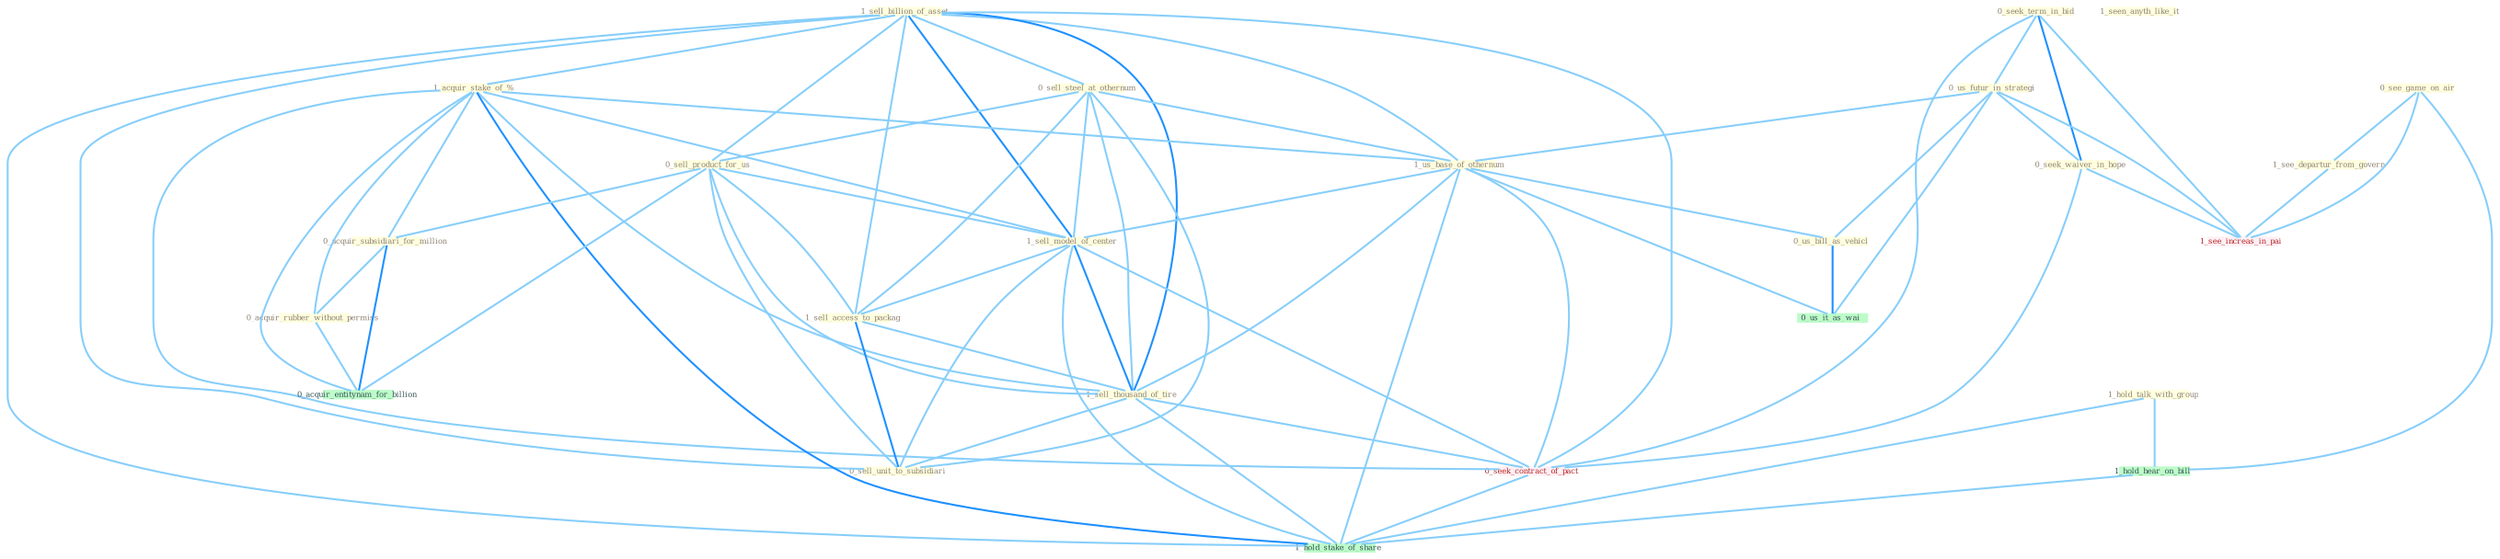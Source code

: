 Graph G{ 
    node
    [shape=polygon,style=filled,width=.5,height=.06,color="#BDFCC9",fixedsize=true,fontsize=4,
    fontcolor="#2f4f4f"];
    {node
    [color="#ffffe0", fontcolor="#8b7d6b"] "1_sell_billion_of_asset " "0_sell_steel_at_othernum " "0_seek_term_in_bid " "1_acquir_stake_of_% " "0_sell_product_for_us " "0_acquir_subsidiari_for_million " "0_us_futur_in_strategi " "1_us_base_of_othernum " "1_sell_model_of_center " "1_sell_access_to_packag " "0_see_game_on_air " "1_hold_talk_with_group " "1_see_departur_from_govern " "1_sell_thousand_of_tire " "1_seen_anyth_like_it " "0_acquir_rubber_without_permiss " "0_sell_unit_to_subsidiari " "0_seek_waiver_in_hope " "0_us_bill_as_vehicl "}
{node [color="#fff0f5", fontcolor="#b22222"] "0_seek_contract_of_pact " "1_see_increas_in_pai "}
edge [color="#B0E2FF"];

	"1_sell_billion_of_asset " -- "0_sell_steel_at_othernum " [w="1", color="#87cefa" ];
	"1_sell_billion_of_asset " -- "1_acquir_stake_of_% " [w="1", color="#87cefa" ];
	"1_sell_billion_of_asset " -- "0_sell_product_for_us " [w="1", color="#87cefa" ];
	"1_sell_billion_of_asset " -- "1_us_base_of_othernum " [w="1", color="#87cefa" ];
	"1_sell_billion_of_asset " -- "1_sell_model_of_center " [w="2", color="#1e90ff" , len=0.8];
	"1_sell_billion_of_asset " -- "1_sell_access_to_packag " [w="1", color="#87cefa" ];
	"1_sell_billion_of_asset " -- "1_sell_thousand_of_tire " [w="2", color="#1e90ff" , len=0.8];
	"1_sell_billion_of_asset " -- "0_sell_unit_to_subsidiari " [w="1", color="#87cefa" ];
	"1_sell_billion_of_asset " -- "0_seek_contract_of_pact " [w="1", color="#87cefa" ];
	"1_sell_billion_of_asset " -- "1_hold_stake_of_share " [w="1", color="#87cefa" ];
	"0_sell_steel_at_othernum " -- "0_sell_product_for_us " [w="1", color="#87cefa" ];
	"0_sell_steel_at_othernum " -- "1_us_base_of_othernum " [w="1", color="#87cefa" ];
	"0_sell_steel_at_othernum " -- "1_sell_model_of_center " [w="1", color="#87cefa" ];
	"0_sell_steel_at_othernum " -- "1_sell_access_to_packag " [w="1", color="#87cefa" ];
	"0_sell_steel_at_othernum " -- "1_sell_thousand_of_tire " [w="1", color="#87cefa" ];
	"0_sell_steel_at_othernum " -- "0_sell_unit_to_subsidiari " [w="1", color="#87cefa" ];
	"0_seek_term_in_bid " -- "0_us_futur_in_strategi " [w="1", color="#87cefa" ];
	"0_seek_term_in_bid " -- "0_seek_waiver_in_hope " [w="2", color="#1e90ff" , len=0.8];
	"0_seek_term_in_bid " -- "0_seek_contract_of_pact " [w="1", color="#87cefa" ];
	"0_seek_term_in_bid " -- "1_see_increas_in_pai " [w="1", color="#87cefa" ];
	"1_acquir_stake_of_% " -- "0_acquir_subsidiari_for_million " [w="1", color="#87cefa" ];
	"1_acquir_stake_of_% " -- "1_us_base_of_othernum " [w="1", color="#87cefa" ];
	"1_acquir_stake_of_% " -- "1_sell_model_of_center " [w="1", color="#87cefa" ];
	"1_acquir_stake_of_% " -- "1_sell_thousand_of_tire " [w="1", color="#87cefa" ];
	"1_acquir_stake_of_% " -- "0_acquir_rubber_without_permiss " [w="1", color="#87cefa" ];
	"1_acquir_stake_of_% " -- "0_seek_contract_of_pact " [w="1", color="#87cefa" ];
	"1_acquir_stake_of_% " -- "0_acquir_entitynam_for_billion " [w="1", color="#87cefa" ];
	"1_acquir_stake_of_% " -- "1_hold_stake_of_share " [w="2", color="#1e90ff" , len=0.8];
	"0_sell_product_for_us " -- "0_acquir_subsidiari_for_million " [w="1", color="#87cefa" ];
	"0_sell_product_for_us " -- "1_sell_model_of_center " [w="1", color="#87cefa" ];
	"0_sell_product_for_us " -- "1_sell_access_to_packag " [w="1", color="#87cefa" ];
	"0_sell_product_for_us " -- "1_sell_thousand_of_tire " [w="1", color="#87cefa" ];
	"0_sell_product_for_us " -- "0_sell_unit_to_subsidiari " [w="1", color="#87cefa" ];
	"0_sell_product_for_us " -- "0_acquir_entitynam_for_billion " [w="1", color="#87cefa" ];
	"0_acquir_subsidiari_for_million " -- "0_acquir_rubber_without_permiss " [w="1", color="#87cefa" ];
	"0_acquir_subsidiari_for_million " -- "0_acquir_entitynam_for_billion " [w="2", color="#1e90ff" , len=0.8];
	"0_us_futur_in_strategi " -- "1_us_base_of_othernum " [w="1", color="#87cefa" ];
	"0_us_futur_in_strategi " -- "0_seek_waiver_in_hope " [w="1", color="#87cefa" ];
	"0_us_futur_in_strategi " -- "0_us_bill_as_vehicl " [w="1", color="#87cefa" ];
	"0_us_futur_in_strategi " -- "0_us_it_as_wai " [w="1", color="#87cefa" ];
	"0_us_futur_in_strategi " -- "1_see_increas_in_pai " [w="1", color="#87cefa" ];
	"1_us_base_of_othernum " -- "1_sell_model_of_center " [w="1", color="#87cefa" ];
	"1_us_base_of_othernum " -- "1_sell_thousand_of_tire " [w="1", color="#87cefa" ];
	"1_us_base_of_othernum " -- "0_us_bill_as_vehicl " [w="1", color="#87cefa" ];
	"1_us_base_of_othernum " -- "0_seek_contract_of_pact " [w="1", color="#87cefa" ];
	"1_us_base_of_othernum " -- "0_us_it_as_wai " [w="1", color="#87cefa" ];
	"1_us_base_of_othernum " -- "1_hold_stake_of_share " [w="1", color="#87cefa" ];
	"1_sell_model_of_center " -- "1_sell_access_to_packag " [w="1", color="#87cefa" ];
	"1_sell_model_of_center " -- "1_sell_thousand_of_tire " [w="2", color="#1e90ff" , len=0.8];
	"1_sell_model_of_center " -- "0_sell_unit_to_subsidiari " [w="1", color="#87cefa" ];
	"1_sell_model_of_center " -- "0_seek_contract_of_pact " [w="1", color="#87cefa" ];
	"1_sell_model_of_center " -- "1_hold_stake_of_share " [w="1", color="#87cefa" ];
	"1_sell_access_to_packag " -- "1_sell_thousand_of_tire " [w="1", color="#87cefa" ];
	"1_sell_access_to_packag " -- "0_sell_unit_to_subsidiari " [w="2", color="#1e90ff" , len=0.8];
	"0_see_game_on_air " -- "1_see_departur_from_govern " [w="1", color="#87cefa" ];
	"0_see_game_on_air " -- "1_see_increas_in_pai " [w="1", color="#87cefa" ];
	"0_see_game_on_air " -- "1_hold_hear_on_bill " [w="1", color="#87cefa" ];
	"1_hold_talk_with_group " -- "1_hold_hear_on_bill " [w="1", color="#87cefa" ];
	"1_hold_talk_with_group " -- "1_hold_stake_of_share " [w="1", color="#87cefa" ];
	"1_see_departur_from_govern " -- "1_see_increas_in_pai " [w="1", color="#87cefa" ];
	"1_sell_thousand_of_tire " -- "0_sell_unit_to_subsidiari " [w="1", color="#87cefa" ];
	"1_sell_thousand_of_tire " -- "0_seek_contract_of_pact " [w="1", color="#87cefa" ];
	"1_sell_thousand_of_tire " -- "1_hold_stake_of_share " [w="1", color="#87cefa" ];
	"0_acquir_rubber_without_permiss " -- "0_acquir_entitynam_for_billion " [w="1", color="#87cefa" ];
	"0_seek_waiver_in_hope " -- "0_seek_contract_of_pact " [w="1", color="#87cefa" ];
	"0_seek_waiver_in_hope " -- "1_see_increas_in_pai " [w="1", color="#87cefa" ];
	"0_us_bill_as_vehicl " -- "0_us_it_as_wai " [w="2", color="#1e90ff" , len=0.8];
	"0_seek_contract_of_pact " -- "1_hold_stake_of_share " [w="1", color="#87cefa" ];
	"1_hold_hear_on_bill " -- "1_hold_stake_of_share " [w="1", color="#87cefa" ];
}